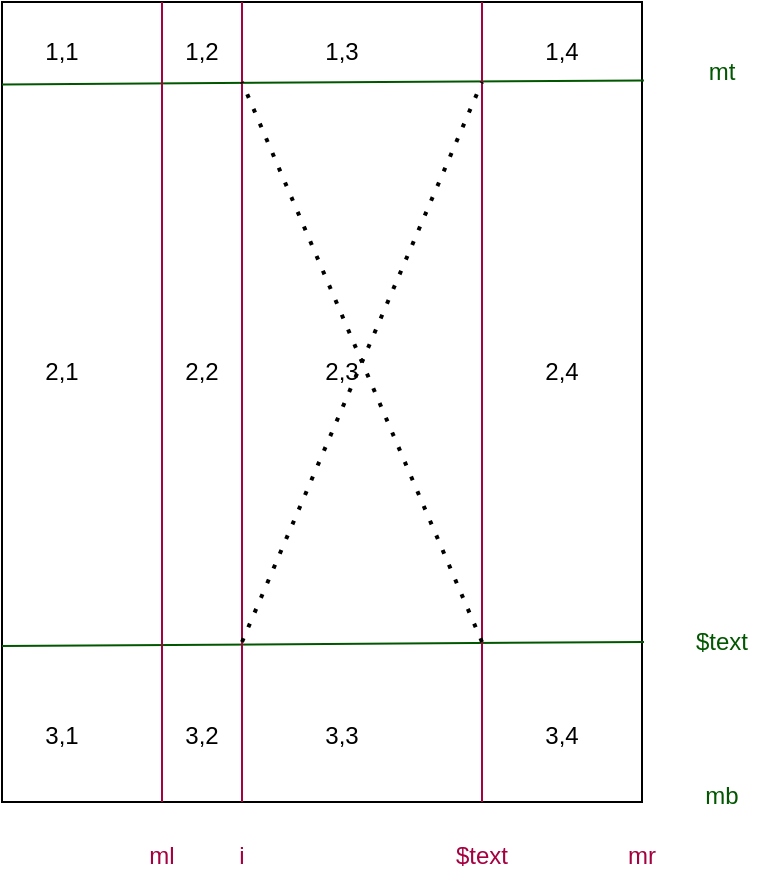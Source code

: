 <mxfile version="26.0.9">
  <diagram name="Page-1" id="9lIn4sGIHMFBUQ-l0S-O">
    <mxGraphModel dx="938" dy="1074" grid="1" gridSize="10" guides="1" tooltips="1" connect="1" arrows="1" fold="1" page="1" pageScale="1" pageWidth="850" pageHeight="1100" math="0" shadow="0">
      <root>
        <mxCell id="0" />
        <mxCell id="1" parent="0" />
        <mxCell id="OuiAhE0R-LckFvgqPbmE-2" value="" style="rounded=0;whiteSpace=wrap;html=1;" vertex="1" parent="1">
          <mxGeometry x="40" y="40" width="320" height="400" as="geometry" />
        </mxCell>
        <mxCell id="OuiAhE0R-LckFvgqPbmE-9" value="" style="endArrow=none;html=1;rounded=0;exitX=0;exitY=0.103;exitDx=0;exitDy=0;exitPerimeter=0;entryX=1.003;entryY=0.098;entryDx=0;entryDy=0;entryPerimeter=0;fillColor=#008a00;strokeColor=#005700;" edge="1" parent="1" source="OuiAhE0R-LckFvgqPbmE-2" target="OuiAhE0R-LckFvgqPbmE-2">
          <mxGeometry width="50" height="50" relative="1" as="geometry">
            <mxPoint x="440" y="140" as="sourcePoint" />
            <mxPoint x="490" y="90" as="targetPoint" />
          </mxGeometry>
        </mxCell>
        <mxCell id="OuiAhE0R-LckFvgqPbmE-10" value="" style="endArrow=none;html=1;rounded=0;exitX=0;exitY=0.103;exitDx=0;exitDy=0;exitPerimeter=0;entryX=1.003;entryY=0.098;entryDx=0;entryDy=0;entryPerimeter=0;fillColor=#008a00;strokeColor=#005700;" edge="1" parent="1">
          <mxGeometry width="50" height="50" relative="1" as="geometry">
            <mxPoint x="40" y="362" as="sourcePoint" />
            <mxPoint x="361" y="360" as="targetPoint" />
          </mxGeometry>
        </mxCell>
        <mxCell id="OuiAhE0R-LckFvgqPbmE-11" value="" style="endArrow=none;html=1;rounded=0;exitX=0.25;exitY=0;exitDx=0;exitDy=0;entryX=0.25;entryY=1;entryDx=0;entryDy=0;fillColor=#d80073;strokeColor=#A50040;" edge="1" parent="1" source="OuiAhE0R-LckFvgqPbmE-2" target="OuiAhE0R-LckFvgqPbmE-2">
          <mxGeometry width="50" height="50" relative="1" as="geometry">
            <mxPoint x="60" y="101" as="sourcePoint" />
            <mxPoint x="381" y="99" as="targetPoint" />
          </mxGeometry>
        </mxCell>
        <mxCell id="OuiAhE0R-LckFvgqPbmE-12" value="" style="endArrow=none;html=1;rounded=0;exitX=0.25;exitY=0;exitDx=0;exitDy=0;entryX=0.25;entryY=1;entryDx=0;entryDy=0;fillColor=#d80073;strokeColor=#A50040;" edge="1" parent="1">
          <mxGeometry width="50" height="50" relative="1" as="geometry">
            <mxPoint x="160" y="40" as="sourcePoint" />
            <mxPoint x="160" y="440" as="targetPoint" />
          </mxGeometry>
        </mxCell>
        <mxCell id="OuiAhE0R-LckFvgqPbmE-13" value="" style="endArrow=none;html=1;rounded=0;exitX=0.25;exitY=0;exitDx=0;exitDy=0;entryX=0.25;entryY=1;entryDx=0;entryDy=0;fillColor=#d80073;strokeColor=#A50040;" edge="1" parent="1">
          <mxGeometry width="50" height="50" relative="1" as="geometry">
            <mxPoint x="280" y="40" as="sourcePoint" />
            <mxPoint x="280" y="440" as="targetPoint" />
          </mxGeometry>
        </mxCell>
        <mxCell id="OuiAhE0R-LckFvgqPbmE-14" value="mt" style="text;html=1;align=center;verticalAlign=middle;whiteSpace=wrap;rounded=0;fontColor=#005700;" vertex="1" parent="1">
          <mxGeometry x="370" y="60" width="60" height="30" as="geometry" />
        </mxCell>
        <mxCell id="OuiAhE0R-LckFvgqPbmE-15" value="$text" style="text;html=1;align=center;verticalAlign=middle;whiteSpace=wrap;rounded=0;fontColor=#005700;" vertex="1" parent="1">
          <mxGeometry x="370" y="345" width="60" height="30" as="geometry" />
        </mxCell>
        <mxCell id="OuiAhE0R-LckFvgqPbmE-16" value="mb" style="text;html=1;align=center;verticalAlign=middle;whiteSpace=wrap;rounded=0;fontColor=#005700;" vertex="1" parent="1">
          <mxGeometry x="370" y="422" width="60" height="30" as="geometry" />
        </mxCell>
        <mxCell id="OuiAhE0R-LckFvgqPbmE-17" value="ml" style="text;html=1;align=center;verticalAlign=middle;whiteSpace=wrap;rounded=0;fontColor=#A50040;" vertex="1" parent="1">
          <mxGeometry x="90" y="452" width="60" height="30" as="geometry" />
        </mxCell>
        <mxCell id="OuiAhE0R-LckFvgqPbmE-18" value="i" style="text;html=1;align=center;verticalAlign=middle;whiteSpace=wrap;rounded=0;fontColor=#A50040;" vertex="1" parent="1">
          <mxGeometry x="130" y="452" width="60" height="30" as="geometry" />
        </mxCell>
        <mxCell id="OuiAhE0R-LckFvgqPbmE-19" value="$text" style="text;html=1;align=center;verticalAlign=middle;whiteSpace=wrap;rounded=0;fontColor=#A50040;" vertex="1" parent="1">
          <mxGeometry x="250" y="452" width="60" height="30" as="geometry" />
        </mxCell>
        <mxCell id="OuiAhE0R-LckFvgqPbmE-20" value="mr" style="text;html=1;align=center;verticalAlign=middle;whiteSpace=wrap;rounded=0;fontColor=#A50040;" vertex="1" parent="1">
          <mxGeometry x="330" y="452" width="60" height="30" as="geometry" />
        </mxCell>
        <mxCell id="OuiAhE0R-LckFvgqPbmE-21" value="1,1" style="text;html=1;align=center;verticalAlign=middle;whiteSpace=wrap;rounded=0;" vertex="1" parent="1">
          <mxGeometry x="50" y="50" width="40" height="30" as="geometry" />
        </mxCell>
        <mxCell id="OuiAhE0R-LckFvgqPbmE-22" value="1,2" style="text;html=1;align=center;verticalAlign=middle;whiteSpace=wrap;rounded=0;" vertex="1" parent="1">
          <mxGeometry x="120" y="50" width="40" height="30" as="geometry" />
        </mxCell>
        <mxCell id="OuiAhE0R-LckFvgqPbmE-23" value="1,3" style="text;html=1;align=center;verticalAlign=middle;whiteSpace=wrap;rounded=0;" vertex="1" parent="1">
          <mxGeometry x="190" y="50" width="40" height="30" as="geometry" />
        </mxCell>
        <mxCell id="OuiAhE0R-LckFvgqPbmE-24" value="1,4" style="text;html=1;align=center;verticalAlign=middle;whiteSpace=wrap;rounded=0;" vertex="1" parent="1">
          <mxGeometry x="300" y="50" width="40" height="30" as="geometry" />
        </mxCell>
        <mxCell id="OuiAhE0R-LckFvgqPbmE-25" value="2,1" style="text;html=1;align=center;verticalAlign=middle;whiteSpace=wrap;rounded=0;" vertex="1" parent="1">
          <mxGeometry x="50" y="210" width="40" height="30" as="geometry" />
        </mxCell>
        <mxCell id="OuiAhE0R-LckFvgqPbmE-26" value="2,2" style="text;html=1;align=center;verticalAlign=middle;whiteSpace=wrap;rounded=0;" vertex="1" parent="1">
          <mxGeometry x="120" y="210" width="40" height="30" as="geometry" />
        </mxCell>
        <mxCell id="OuiAhE0R-LckFvgqPbmE-27" value="2,3" style="text;html=1;align=center;verticalAlign=middle;whiteSpace=wrap;rounded=0;" vertex="1" parent="1">
          <mxGeometry x="190" y="210" width="40" height="30" as="geometry" />
        </mxCell>
        <mxCell id="OuiAhE0R-LckFvgqPbmE-28" value="2,4" style="text;html=1;align=center;verticalAlign=middle;whiteSpace=wrap;rounded=0;" vertex="1" parent="1">
          <mxGeometry x="300" y="210" width="40" height="30" as="geometry" />
        </mxCell>
        <mxCell id="OuiAhE0R-LckFvgqPbmE-29" value="3,1" style="text;html=1;align=center;verticalAlign=middle;whiteSpace=wrap;rounded=0;" vertex="1" parent="1">
          <mxGeometry x="50" y="392" width="40" height="30" as="geometry" />
        </mxCell>
        <mxCell id="OuiAhE0R-LckFvgqPbmE-30" value="3,2" style="text;html=1;align=center;verticalAlign=middle;whiteSpace=wrap;rounded=0;" vertex="1" parent="1">
          <mxGeometry x="120" y="392" width="40" height="30" as="geometry" />
        </mxCell>
        <mxCell id="OuiAhE0R-LckFvgqPbmE-31" value="3,3" style="text;html=1;align=center;verticalAlign=middle;whiteSpace=wrap;rounded=0;" vertex="1" parent="1">
          <mxGeometry x="190" y="392" width="40" height="30" as="geometry" />
        </mxCell>
        <mxCell id="OuiAhE0R-LckFvgqPbmE-32" value="3,4" style="text;html=1;align=center;verticalAlign=middle;whiteSpace=wrap;rounded=0;" vertex="1" parent="1">
          <mxGeometry x="300" y="392" width="40" height="30" as="geometry" />
        </mxCell>
        <mxCell id="OuiAhE0R-LckFvgqPbmE-33" value="" style="endArrow=none;dashed=1;html=1;dashPattern=1 3;strokeWidth=2;rounded=0;fontColor=#A8A8A8;" edge="1" parent="1">
          <mxGeometry width="50" height="50" relative="1" as="geometry">
            <mxPoint x="160" y="360" as="sourcePoint" />
            <mxPoint x="280" y="80" as="targetPoint" />
          </mxGeometry>
        </mxCell>
        <mxCell id="OuiAhE0R-LckFvgqPbmE-34" value="" style="endArrow=none;dashed=1;html=1;dashPattern=1 3;strokeWidth=2;rounded=0;fontColor=#A8A8A8;entryX=1;entryY=1;entryDx=0;entryDy=0;" edge="1" parent="1" target="OuiAhE0R-LckFvgqPbmE-22">
          <mxGeometry width="50" height="50" relative="1" as="geometry">
            <mxPoint x="280" y="360" as="sourcePoint" />
            <mxPoint x="290" y="90" as="targetPoint" />
          </mxGeometry>
        </mxCell>
      </root>
    </mxGraphModel>
  </diagram>
</mxfile>
